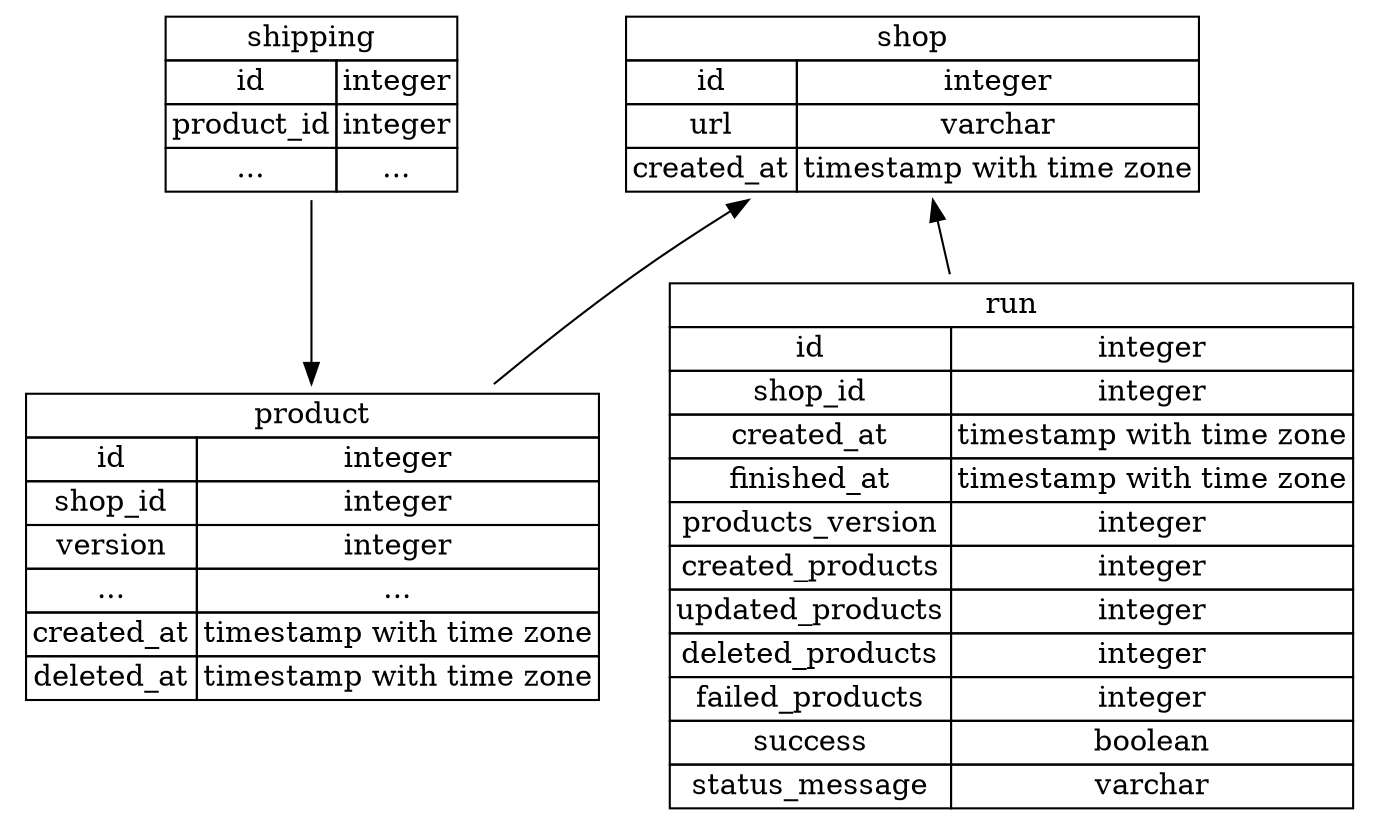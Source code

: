 digraph schema {
    rankdir = "UD";
    node[label=<<TABLE BORDER="0" CELLBORDER="1" CELLSPACING="0"><TR><TD colspan="2">product</TD></TR>[<TR><TD>id</TD><TD>integer</TD></TR> <TR><TD>shop_id</TD><TD>integer</TD></TR> <TR><TD>version</TD><TD>integer</TD></TR> <TR><TD>...</TD><TD>...</TD></TR> <TR><TD>created_at</TD><TD>timestamp with time zone</TD></TR> <TR><TD>deleted_at</TD><TD>timestamp with time zone</TD></TR>]</TABLE>>,shape=plaintext] product;

	node[label=<<TABLE BORDER="0" CELLBORDER="1" CELLSPACING="0"><TR><TD colspan="2">shipping</TD></TR>[<TR><TD>id</TD><TD>integer</TD></TR> <TR><TD>product_id</TD><TD>integer</TD></TR> <TR><TD>...</TD><TD>...</TD></TR>]</TABLE>>,shape=plaintext] shipping;

	node[label=<<TABLE BORDER="0" CELLBORDER="1" CELLSPACING="0"><TR><TD colspan="2">shop</TD></TR>[<TR><TD>id</TD><TD>integer</TD></TR> <TR><TD>url</TD><TD>varchar</TD></TR> <TR><TD>created_at</TD><TD>timestamp with time zone</TD></TR>]</TABLE>>,shape=plaintext] shop;

	node[label=<<TABLE BORDER="0" CELLBORDER="1" CELLSPACING="0"><TR><TD colspan="2">run</TD></TR>[<TR><TD>id</TD><TD>integer</TD></TR><TR><TD>shop_id</TD><TD>integer</TD></TR> <TR><TD>created_at</TD><TD>timestamp with time zone</TD></TR> <TR><TD>finished_at</TD><TD>timestamp with time zone</TD></TR> <TR><TD>products_version</TD><TD>integer</TD></TR><TR><TD>created_products</TD><TD>integer</TD></TR><TR><TD>updated_products</TD><TD>integer</TD></TR><TR><TD>deleted_products</TD><TD>integer</TD></TR><TR><TD>failed_products</TD><TD>integer</TD></TR><TR><TD>success</TD><TD>boolean</TD></TR><TR><TD>status_message</TD><TD>varchar</TD></TR>]</TABLE>>,shape=plaintext] run;

    { edge[dir=back]
      shop -> product;
      shop -> run;
    }
    shipping -> product;

    { rank=same; shipping shop }
    { rank=same; product run }
}